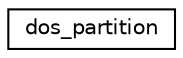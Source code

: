 digraph "Graphical Class Hierarchy"
{
 // LATEX_PDF_SIZE
  edge [fontname="Helvetica",fontsize="10",labelfontname="Helvetica",labelfontsize="10"];
  node [fontname="Helvetica",fontsize="10",shape=record];
  rankdir="LR";
  Node0 [label="dos_partition",height=0.2,width=0.4,color="black", fillcolor="white", style="filled",URL="$structdos__partition.html",tooltip=" "];
}
